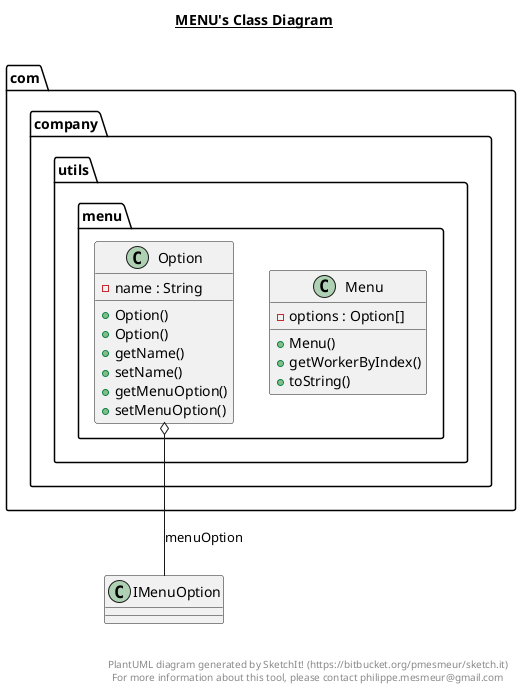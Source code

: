@startuml

title __MENU's Class Diagram__\n

  package com.company {
    package com.company.utils.menu {
      class Menu {
          - options : Option[]
          + Menu()
          + getWorkerByIndex()
          + toString()
      }
    }
  }
  

  package com.company {
    package com.company.utils.menu {
      class Option {
          - name : String
          + Option()
          + Option()
          + getName()
          + setName()
          + getMenuOption()
          + setMenuOption()
      }
    }
  }
  

  Option o-- IMenuOption : menuOption


right footer


PlantUML diagram generated by SketchIt! (https://bitbucket.org/pmesmeur/sketch.it)
For more information about this tool, please contact philippe.mesmeur@gmail.com
endfooter

@enduml
